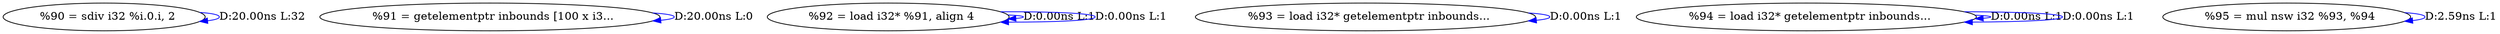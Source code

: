 digraph {
Node0x317ff80[label="  %90 = sdiv i32 %i.0.i, 2"];
Node0x317ff80 -> Node0x317ff80[label="D:20.00ns L:32",color=blue];
Node0x3180060[label="  %91 = getelementptr inbounds [100 x i3..."];
Node0x3180060 -> Node0x3180060[label="D:20.00ns L:0",color=blue];
Node0x3180140[label="  %92 = load i32* %91, align 4"];
Node0x3180140 -> Node0x3180140[label="D:0.00ns L:1",color=blue];
Node0x3180140 -> Node0x3180140[label="D:0.00ns L:1",color=blue];
Node0x3180220[label="  %93 = load i32* getelementptr inbounds..."];
Node0x3180220 -> Node0x3180220[label="D:0.00ns L:1",color=blue];
Node0x3180300[label="  %94 = load i32* getelementptr inbounds..."];
Node0x3180300 -> Node0x3180300[label="D:0.00ns L:1",color=blue];
Node0x3180300 -> Node0x3180300[label="D:0.00ns L:1",color=blue];
Node0x31803e0[label="  %95 = mul nsw i32 %93, %94"];
Node0x31803e0 -> Node0x31803e0[label="D:2.59ns L:1",color=blue];
}
